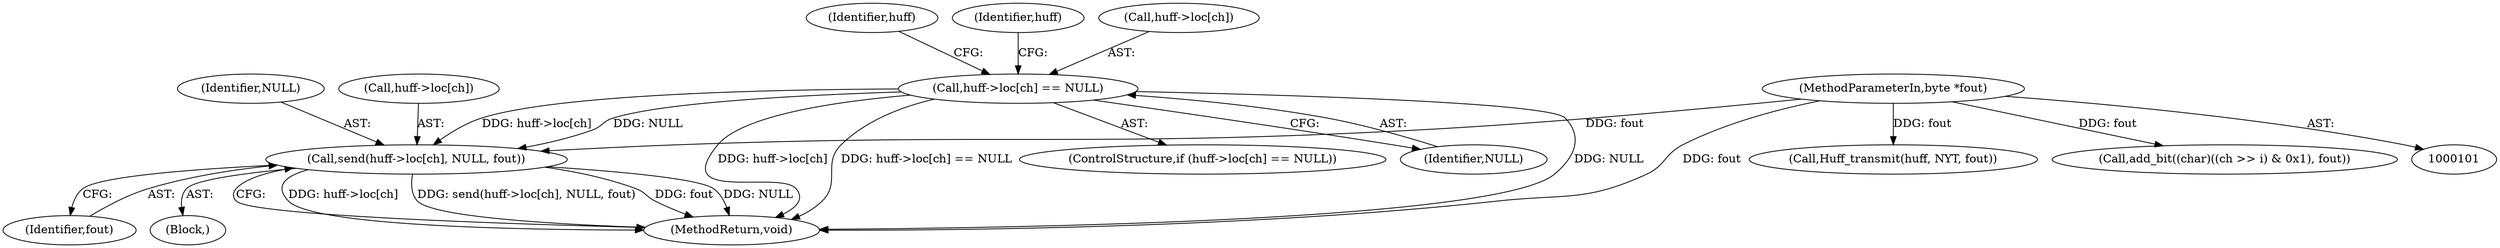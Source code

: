 digraph "1_ioq3_d2b1d124d4055c2fcbe5126863487c52fd58cca1_2@API" {
"1000141" [label="(Call,send(huff->loc[ch], NULL, fout))"];
"1000108" [label="(Call,huff->loc[ch] == NULL)"];
"1000104" [label="(MethodParameterIn,byte *fout)"];
"1000144" [label="(Identifier,huff)"];
"1000148" [label="(Identifier,fout)"];
"1000114" [label="(Identifier,NULL)"];
"1000117" [label="(Identifier,huff)"];
"1000140" [label="(Block,)"];
"1000149" [label="(MethodReturn,void)"];
"1000108" [label="(Call,huff->loc[ch] == NULL)"];
"1000147" [label="(Identifier,NULL)"];
"1000142" [label="(Call,huff->loc[ch])"];
"1000109" [label="(Call,huff->loc[ch])"];
"1000107" [label="(ControlStructure,if (huff->loc[ch] == NULL))"];
"1000116" [label="(Call,Huff_transmit(huff, NYT, fout))"];
"1000130" [label="(Call,add_bit((char)((ch >> i) & 0x1), fout))"];
"1000141" [label="(Call,send(huff->loc[ch], NULL, fout))"];
"1000104" [label="(MethodParameterIn,byte *fout)"];
"1000141" -> "1000140"  [label="AST: "];
"1000141" -> "1000148"  [label="CFG: "];
"1000142" -> "1000141"  [label="AST: "];
"1000147" -> "1000141"  [label="AST: "];
"1000148" -> "1000141"  [label="AST: "];
"1000149" -> "1000141"  [label="CFG: "];
"1000141" -> "1000149"  [label="DDG: huff->loc[ch]"];
"1000141" -> "1000149"  [label="DDG: send(huff->loc[ch], NULL, fout)"];
"1000141" -> "1000149"  [label="DDG: fout"];
"1000141" -> "1000149"  [label="DDG: NULL"];
"1000108" -> "1000141"  [label="DDG: huff->loc[ch]"];
"1000108" -> "1000141"  [label="DDG: NULL"];
"1000104" -> "1000141"  [label="DDG: fout"];
"1000108" -> "1000107"  [label="AST: "];
"1000108" -> "1000114"  [label="CFG: "];
"1000109" -> "1000108"  [label="AST: "];
"1000114" -> "1000108"  [label="AST: "];
"1000117" -> "1000108"  [label="CFG: "];
"1000144" -> "1000108"  [label="CFG: "];
"1000108" -> "1000149"  [label="DDG: huff->loc[ch] == NULL"];
"1000108" -> "1000149"  [label="DDG: NULL"];
"1000108" -> "1000149"  [label="DDG: huff->loc[ch]"];
"1000104" -> "1000101"  [label="AST: "];
"1000104" -> "1000149"  [label="DDG: fout"];
"1000104" -> "1000116"  [label="DDG: fout"];
"1000104" -> "1000130"  [label="DDG: fout"];
}
